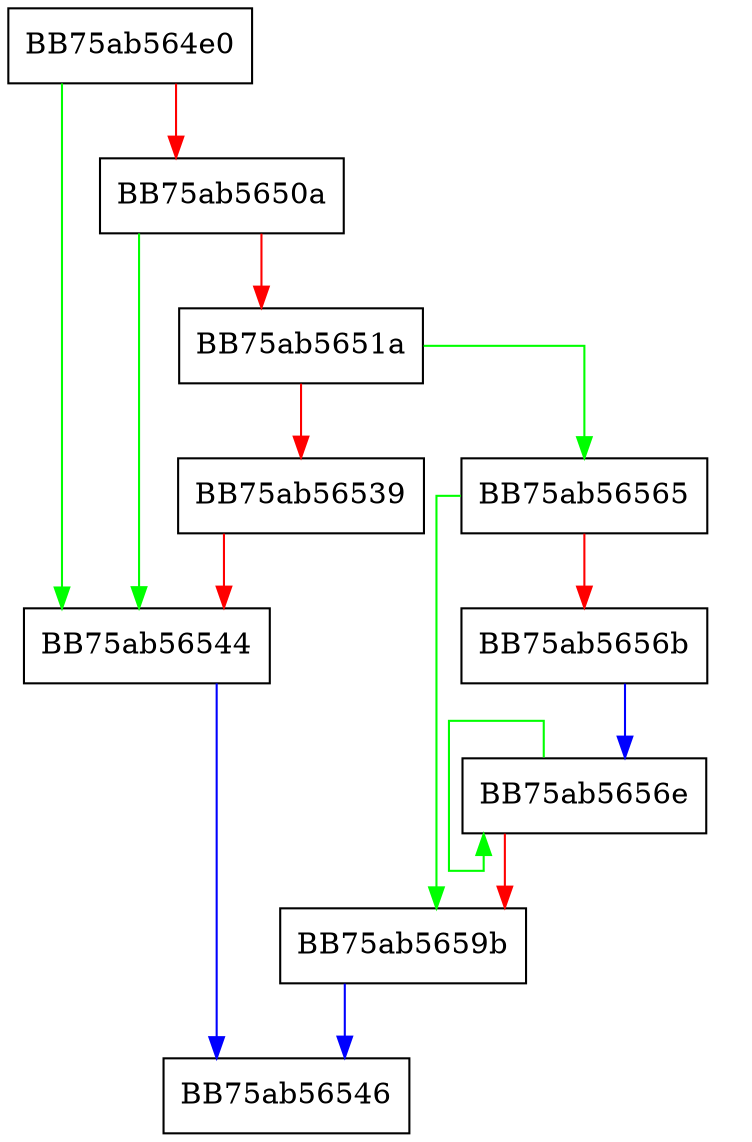 digraph sqlite3IdListDup {
  node [shape="box"];
  graph [splines=ortho];
  BB75ab564e0 -> BB75ab56544 [color="green"];
  BB75ab564e0 -> BB75ab5650a [color="red"];
  BB75ab5650a -> BB75ab56544 [color="green"];
  BB75ab5650a -> BB75ab5651a [color="red"];
  BB75ab5651a -> BB75ab56565 [color="green"];
  BB75ab5651a -> BB75ab56539 [color="red"];
  BB75ab56539 -> BB75ab56544 [color="red"];
  BB75ab56544 -> BB75ab56546 [color="blue"];
  BB75ab56565 -> BB75ab5659b [color="green"];
  BB75ab56565 -> BB75ab5656b [color="red"];
  BB75ab5656b -> BB75ab5656e [color="blue"];
  BB75ab5656e -> BB75ab5656e [color="green"];
  BB75ab5656e -> BB75ab5659b [color="red"];
  BB75ab5659b -> BB75ab56546 [color="blue"];
}
